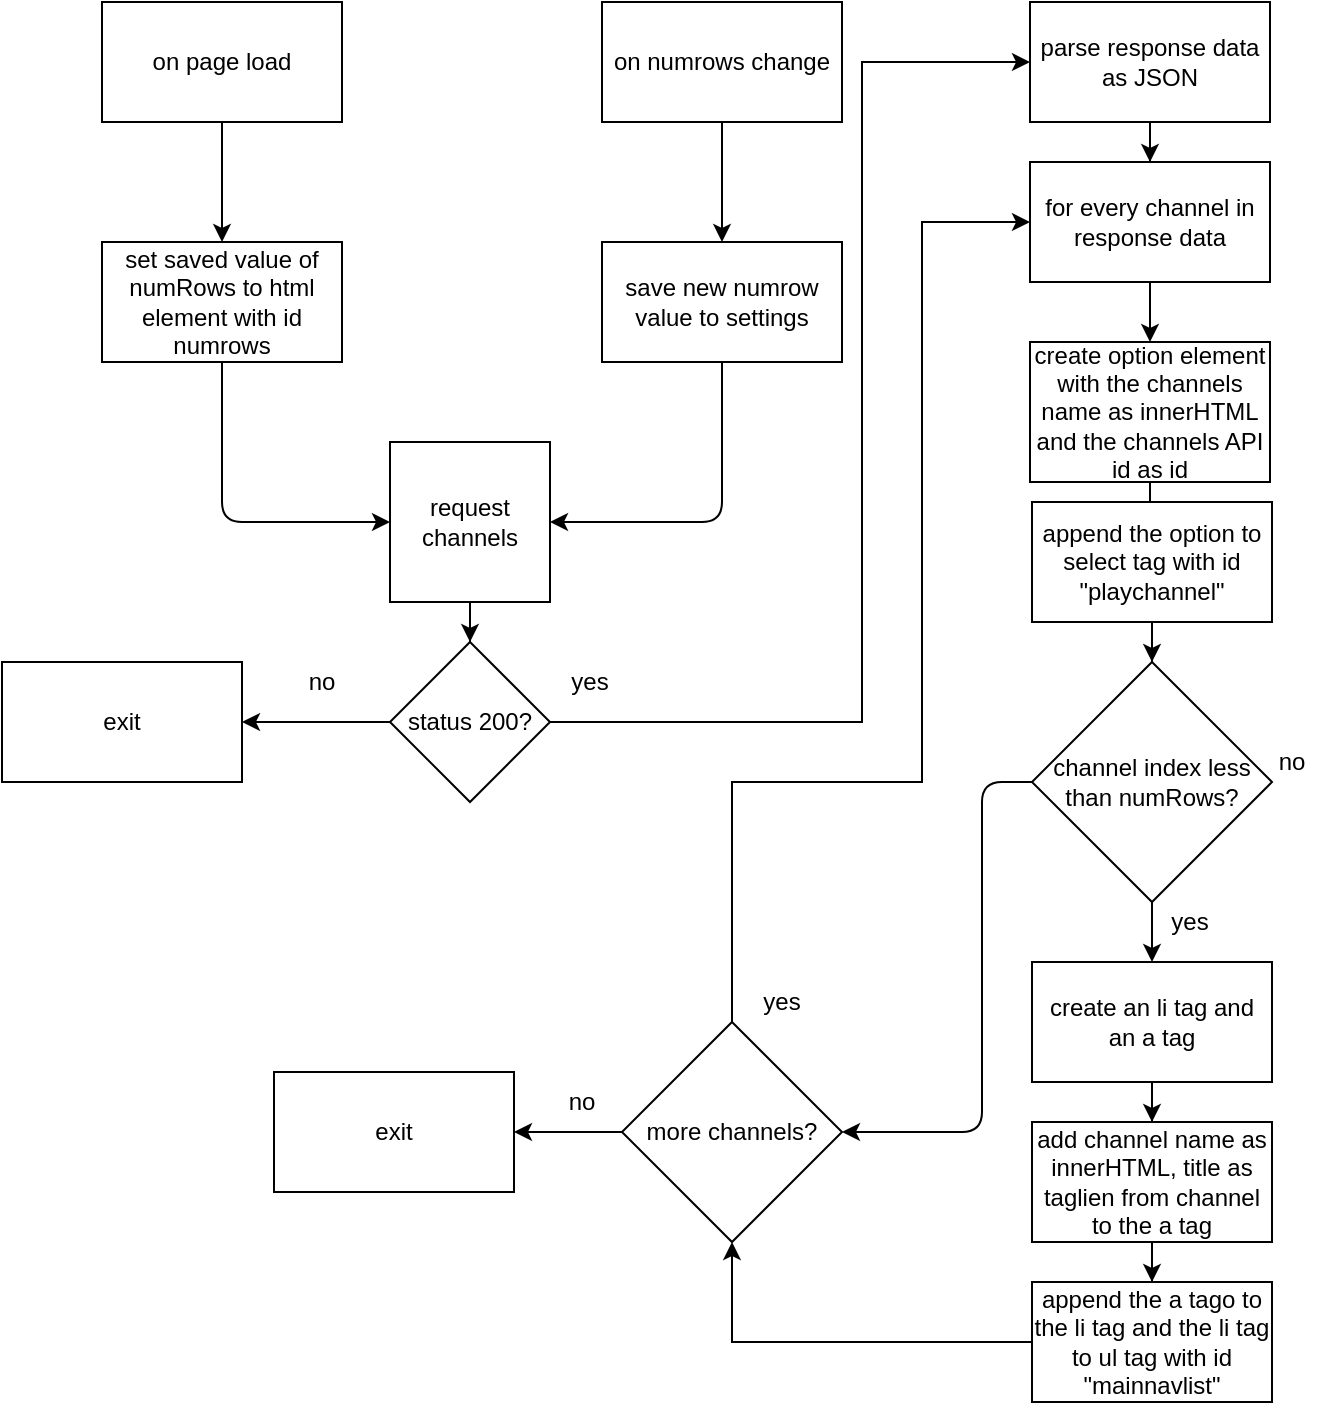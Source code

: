 <mxfile version="13.8.0" type="github">
  <diagram id="FFwEO2p_gcXmrBvd7Jtg" name="Page-1">
    <mxGraphModel dx="2014" dy="1190" grid="1" gridSize="10" guides="1" tooltips="1" connect="1" arrows="1" fold="1" page="1" pageScale="1" pageWidth="2000" pageHeight="2000" math="0" shadow="0">
      <root>
        <mxCell id="0" />
        <mxCell id="1" parent="0" />
        <mxCell id="sK4rs6RbN3mdAD_nlhEC-1" value="" style="edgeStyle=orthogonalEdgeStyle;rounded=0;orthogonalLoop=1;jettySize=auto;html=1;" parent="1" source="sK4rs6RbN3mdAD_nlhEC-2" target="sK4rs6RbN3mdAD_nlhEC-5" edge="1">
          <mxGeometry relative="1" as="geometry" />
        </mxCell>
        <mxCell id="sK4rs6RbN3mdAD_nlhEC-2" value="request channels" style="whiteSpace=wrap;html=1;aspect=fixed;" parent="1" vertex="1">
          <mxGeometry x="204" y="230" width="80" height="80" as="geometry" />
        </mxCell>
        <mxCell id="sK4rs6RbN3mdAD_nlhEC-3" value="" style="edgeStyle=orthogonalEdgeStyle;rounded=0;orthogonalLoop=1;jettySize=auto;html=1;" parent="1" source="sK4rs6RbN3mdAD_nlhEC-5" target="sK4rs6RbN3mdAD_nlhEC-6" edge="1">
          <mxGeometry relative="1" as="geometry" />
        </mxCell>
        <mxCell id="sK4rs6RbN3mdAD_nlhEC-4" value="" style="edgeStyle=orthogonalEdgeStyle;rounded=0;orthogonalLoop=1;jettySize=auto;html=1;" parent="1" source="sK4rs6RbN3mdAD_nlhEC-5" target="sK4rs6RbN3mdAD_nlhEC-8" edge="1">
          <mxGeometry relative="1" as="geometry">
            <Array as="points">
              <mxPoint x="440" y="370" />
              <mxPoint x="440" y="40" />
            </Array>
          </mxGeometry>
        </mxCell>
        <mxCell id="sK4rs6RbN3mdAD_nlhEC-5" value="status 200?" style="rhombus;whiteSpace=wrap;html=1;" parent="1" vertex="1">
          <mxGeometry x="204" y="330" width="80" height="80" as="geometry" />
        </mxCell>
        <mxCell id="sK4rs6RbN3mdAD_nlhEC-6" value="exit" style="whiteSpace=wrap;html=1;" parent="1" vertex="1">
          <mxGeometry x="10" y="340" width="120" height="60" as="geometry" />
        </mxCell>
        <mxCell id="sK4rs6RbN3mdAD_nlhEC-7" value="" style="edgeStyle=orthogonalEdgeStyle;rounded=0;orthogonalLoop=1;jettySize=auto;html=1;" parent="1" source="sK4rs6RbN3mdAD_nlhEC-8" target="sK4rs6RbN3mdAD_nlhEC-10" edge="1">
          <mxGeometry relative="1" as="geometry" />
        </mxCell>
        <mxCell id="sK4rs6RbN3mdAD_nlhEC-8" value="parse response data as JSON" style="whiteSpace=wrap;html=1;" parent="1" vertex="1">
          <mxGeometry x="524" y="10" width="120" height="60" as="geometry" />
        </mxCell>
        <mxCell id="sK4rs6RbN3mdAD_nlhEC-9" value="" style="edgeStyle=orthogonalEdgeStyle;rounded=0;orthogonalLoop=1;jettySize=auto;html=1;" parent="1" source="sK4rs6RbN3mdAD_nlhEC-10" target="sK4rs6RbN3mdAD_nlhEC-12" edge="1">
          <mxGeometry relative="1" as="geometry" />
        </mxCell>
        <mxCell id="sK4rs6RbN3mdAD_nlhEC-10" value="for every channel in response data" style="whiteSpace=wrap;html=1;" parent="1" vertex="1">
          <mxGeometry x="524" y="90" width="120" height="60" as="geometry" />
        </mxCell>
        <mxCell id="sK4rs6RbN3mdAD_nlhEC-11" value="" style="edgeStyle=orthogonalEdgeStyle;rounded=0;orthogonalLoop=1;jettySize=auto;html=1;" parent="1" source="sK4rs6RbN3mdAD_nlhEC-12" target="sK4rs6RbN3mdAD_nlhEC-14" edge="1">
          <mxGeometry relative="1" as="geometry" />
        </mxCell>
        <mxCell id="sK4rs6RbN3mdAD_nlhEC-12" value="create option element with the channels name as innerHTML and the channels API id as id" style="whiteSpace=wrap;html=1;" parent="1" vertex="1">
          <mxGeometry x="524" y="180" width="120" height="70" as="geometry" />
        </mxCell>
        <mxCell id="PefsJQPtOMHPx6LnxWSw-2" value="" style="edgeStyle=orthogonalEdgeStyle;rounded=0;orthogonalLoop=1;jettySize=auto;html=1;" edge="1" parent="1" source="sK4rs6RbN3mdAD_nlhEC-14" target="PefsJQPtOMHPx6LnxWSw-1">
          <mxGeometry relative="1" as="geometry" />
        </mxCell>
        <mxCell id="sK4rs6RbN3mdAD_nlhEC-14" value="append the option to select tag with id &quot;playchannel&quot;" style="whiteSpace=wrap;html=1;" parent="1" vertex="1">
          <mxGeometry x="525" y="260" width="120" height="60" as="geometry" />
        </mxCell>
        <mxCell id="sK4rs6RbN3mdAD_nlhEC-15" value="" style="edgeStyle=orthogonalEdgeStyle;rounded=0;orthogonalLoop=1;jettySize=auto;html=1;" parent="1" source="sK4rs6RbN3mdAD_nlhEC-16" target="sK4rs6RbN3mdAD_nlhEC-18" edge="1">
          <mxGeometry relative="1" as="geometry" />
        </mxCell>
        <mxCell id="sK4rs6RbN3mdAD_nlhEC-16" value="create an li tag and an a tag" style="whiteSpace=wrap;html=1;" parent="1" vertex="1">
          <mxGeometry x="525" y="490" width="120" height="60" as="geometry" />
        </mxCell>
        <mxCell id="sK4rs6RbN3mdAD_nlhEC-17" value="" style="edgeStyle=orthogonalEdgeStyle;rounded=0;orthogonalLoop=1;jettySize=auto;html=1;" parent="1" source="sK4rs6RbN3mdAD_nlhEC-18" target="sK4rs6RbN3mdAD_nlhEC-20" edge="1">
          <mxGeometry relative="1" as="geometry" />
        </mxCell>
        <mxCell id="sK4rs6RbN3mdAD_nlhEC-18" value="add channel name as innerHTML, title as taglien from channel to the a tag" style="whiteSpace=wrap;html=1;" parent="1" vertex="1">
          <mxGeometry x="525" y="570" width="120" height="60" as="geometry" />
        </mxCell>
        <mxCell id="sK4rs6RbN3mdAD_nlhEC-19" value="" style="edgeStyle=orthogonalEdgeStyle;rounded=0;orthogonalLoop=1;jettySize=auto;html=1;entryX=0.5;entryY=1;entryDx=0;entryDy=0;exitX=0;exitY=0.5;exitDx=0;exitDy=0;" parent="1" source="sK4rs6RbN3mdAD_nlhEC-20" target="sK4rs6RbN3mdAD_nlhEC-21" edge="1">
          <mxGeometry relative="1" as="geometry">
            <mxPoint x="400" y="690" as="targetPoint" />
            <Array as="points">
              <mxPoint x="375" y="680" />
            </Array>
          </mxGeometry>
        </mxCell>
        <mxCell id="sK4rs6RbN3mdAD_nlhEC-20" value="append the a tago to the li tag and the li tag to ul tag with id &quot;mainnavlist&quot;" style="whiteSpace=wrap;html=1;" parent="1" vertex="1">
          <mxGeometry x="525" y="650" width="120" height="60" as="geometry" />
        </mxCell>
        <mxCell id="PefsJQPtOMHPx6LnxWSw-11" value="" style="edgeStyle=orthogonalEdgeStyle;rounded=0;orthogonalLoop=1;jettySize=auto;html=1;" edge="1" parent="1" source="sK4rs6RbN3mdAD_nlhEC-21" target="PefsJQPtOMHPx6LnxWSw-10">
          <mxGeometry relative="1" as="geometry" />
        </mxCell>
        <mxCell id="sK4rs6RbN3mdAD_nlhEC-21" value="more channels?" style="rhombus;whiteSpace=wrap;html=1;" parent="1" vertex="1">
          <mxGeometry x="320" y="520" width="110" height="110" as="geometry" />
        </mxCell>
        <mxCell id="sK4rs6RbN3mdAD_nlhEC-22" value="no" style="text;html=1;strokeColor=none;fillColor=none;align=center;verticalAlign=middle;whiteSpace=wrap;rounded=0;" parent="1" vertex="1">
          <mxGeometry x="150" y="340" width="40" height="20" as="geometry" />
        </mxCell>
        <mxCell id="sK4rs6RbN3mdAD_nlhEC-23" value="yes" style="text;html=1;strokeColor=none;fillColor=none;align=center;verticalAlign=middle;whiteSpace=wrap;rounded=0;" parent="1" vertex="1">
          <mxGeometry x="284" y="340" width="40" height="20" as="geometry" />
        </mxCell>
        <mxCell id="sK4rs6RbN3mdAD_nlhEC-25" value="yes" style="text;html=1;strokeColor=none;fillColor=none;align=center;verticalAlign=middle;whiteSpace=wrap;rounded=0;" parent="1" vertex="1">
          <mxGeometry x="380" y="500" width="40" height="20" as="geometry" />
        </mxCell>
        <mxCell id="sK4rs6RbN3mdAD_nlhEC-26" value="" style="edgeStyle=orthogonalEdgeStyle;rounded=0;orthogonalLoop=1;jettySize=auto;html=1;" parent="1" source="sK4rs6RbN3mdAD_nlhEC-27" target="sK4rs6RbN3mdAD_nlhEC-31" edge="1">
          <mxGeometry relative="1" as="geometry" />
        </mxCell>
        <mxCell id="sK4rs6RbN3mdAD_nlhEC-27" value="on page load" style="rounded=0;whiteSpace=wrap;html=1;" parent="1" vertex="1">
          <mxGeometry x="60" y="10" width="120" height="60" as="geometry" />
        </mxCell>
        <mxCell id="sK4rs6RbN3mdAD_nlhEC-28" value="" style="edgeStyle=orthogonalEdgeStyle;rounded=0;orthogonalLoop=1;jettySize=auto;html=1;" parent="1" source="sK4rs6RbN3mdAD_nlhEC-29" target="sK4rs6RbN3mdAD_nlhEC-30" edge="1">
          <mxGeometry relative="1" as="geometry" />
        </mxCell>
        <mxCell id="sK4rs6RbN3mdAD_nlhEC-29" value="on numrows change" style="rounded=0;whiteSpace=wrap;html=1;" parent="1" vertex="1">
          <mxGeometry x="310" y="10" width="120" height="60" as="geometry" />
        </mxCell>
        <mxCell id="sK4rs6RbN3mdAD_nlhEC-30" value="save new numrow value to settings" style="whiteSpace=wrap;html=1;rounded=0;" parent="1" vertex="1">
          <mxGeometry x="310" y="130" width="120" height="60" as="geometry" />
        </mxCell>
        <mxCell id="sK4rs6RbN3mdAD_nlhEC-31" value="set saved value of numRows to html element with id numrows" style="whiteSpace=wrap;html=1;rounded=0;" parent="1" vertex="1">
          <mxGeometry x="60" y="130" width="120" height="60" as="geometry" />
        </mxCell>
        <mxCell id="sK4rs6RbN3mdAD_nlhEC-32" value="" style="edgeStyle=segmentEdgeStyle;endArrow=classic;html=1;exitX=0.5;exitY=1;exitDx=0;exitDy=0;entryX=0;entryY=0.5;entryDx=0;entryDy=0;" parent="1" source="sK4rs6RbN3mdAD_nlhEC-31" target="sK4rs6RbN3mdAD_nlhEC-2" edge="1">
          <mxGeometry width="50" height="50" relative="1" as="geometry">
            <mxPoint x="120" y="210" as="sourcePoint" />
            <mxPoint x="170" y="280" as="targetPoint" />
            <Array as="points">
              <mxPoint x="120" y="270" />
            </Array>
          </mxGeometry>
        </mxCell>
        <mxCell id="sK4rs6RbN3mdAD_nlhEC-33" value="" style="edgeStyle=segmentEdgeStyle;endArrow=classic;html=1;entryX=1;entryY=0.5;entryDx=0;entryDy=0;exitX=0.5;exitY=1;exitDx=0;exitDy=0;" parent="1" source="sK4rs6RbN3mdAD_nlhEC-30" target="sK4rs6RbN3mdAD_nlhEC-2" edge="1">
          <mxGeometry width="50" height="50" relative="1" as="geometry">
            <mxPoint x="380" y="230" as="sourcePoint" />
            <mxPoint x="420" y="310" as="targetPoint" />
            <Array as="points">
              <mxPoint x="370" y="270" />
            </Array>
          </mxGeometry>
        </mxCell>
        <mxCell id="PefsJQPtOMHPx6LnxWSw-3" style="edgeStyle=orthogonalEdgeStyle;rounded=0;orthogonalLoop=1;jettySize=auto;html=1;" edge="1" parent="1" source="PefsJQPtOMHPx6LnxWSw-1" target="sK4rs6RbN3mdAD_nlhEC-16">
          <mxGeometry relative="1" as="geometry" />
        </mxCell>
        <mxCell id="PefsJQPtOMHPx6LnxWSw-1" value="channel index less than numRows?" style="rhombus;whiteSpace=wrap;html=1;" vertex="1" parent="1">
          <mxGeometry x="525" y="340" width="120" height="120" as="geometry" />
        </mxCell>
        <mxCell id="PefsJQPtOMHPx6LnxWSw-4" value="yes" style="text;html=1;strokeColor=none;fillColor=none;align=center;verticalAlign=middle;whiteSpace=wrap;rounded=0;" vertex="1" parent="1">
          <mxGeometry x="584" y="460" width="40" height="20" as="geometry" />
        </mxCell>
        <mxCell id="PefsJQPtOMHPx6LnxWSw-7" value="" style="edgeStyle=elbowEdgeStyle;elbow=horizontal;endArrow=classic;html=1;exitX=0;exitY=0.5;exitDx=0;exitDy=0;entryX=1;entryY=0.5;entryDx=0;entryDy=0;" edge="1" parent="1" source="PefsJQPtOMHPx6LnxWSw-1" target="sK4rs6RbN3mdAD_nlhEC-21">
          <mxGeometry width="50" height="50" relative="1" as="geometry">
            <mxPoint x="825" y="835" as="sourcePoint" />
            <mxPoint x="824" y="150" as="targetPoint" />
            <Array as="points">
              <mxPoint x="500" y="540" />
              <mxPoint x="760" y="370" />
            </Array>
          </mxGeometry>
        </mxCell>
        <mxCell id="PefsJQPtOMHPx6LnxWSw-8" value="no" style="text;html=1;strokeColor=none;fillColor=none;align=center;verticalAlign=middle;whiteSpace=wrap;rounded=0;" vertex="1" parent="1">
          <mxGeometry x="635" y="380" width="40" height="20" as="geometry" />
        </mxCell>
        <mxCell id="PefsJQPtOMHPx6LnxWSw-10" value="exit" style="whiteSpace=wrap;html=1;" vertex="1" parent="1">
          <mxGeometry x="146" y="545" width="120" height="60" as="geometry" />
        </mxCell>
        <mxCell id="PefsJQPtOMHPx6LnxWSw-12" value="no" style="text;html=1;strokeColor=none;fillColor=none;align=center;verticalAlign=middle;whiteSpace=wrap;rounded=0;" vertex="1" parent="1">
          <mxGeometry x="280" y="550" width="40" height="20" as="geometry" />
        </mxCell>
        <mxCell id="PefsJQPtOMHPx6LnxWSw-14" value="" style="edgeStyle=orthogonalEdgeStyle;rounded=0;orthogonalLoop=1;jettySize=auto;html=1;exitX=0.5;exitY=0;exitDx=0;exitDy=0;entryX=0;entryY=0.5;entryDx=0;entryDy=0;" edge="1" parent="1" source="sK4rs6RbN3mdAD_nlhEC-21" target="sK4rs6RbN3mdAD_nlhEC-10">
          <mxGeometry relative="1" as="geometry">
            <mxPoint x="860" y="590" as="sourcePoint" />
            <mxPoint x="1100" y="260" as="targetPoint" />
            <Array as="points">
              <mxPoint x="375" y="400" />
              <mxPoint x="470" y="400" />
              <mxPoint x="470" y="120" />
            </Array>
          </mxGeometry>
        </mxCell>
      </root>
    </mxGraphModel>
  </diagram>
</mxfile>
